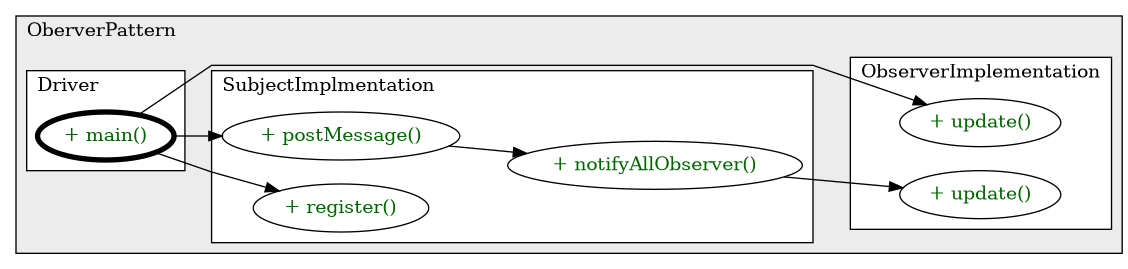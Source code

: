 @startuml

/' diagram meta data start
config=CallConfiguration;
{
  "rootMethod": "OberverPattern.Driver#main(String[])",
  "projectClassification": {
    "searchMode": "OpenProject", // OpenProject, AllProjects
    "includedProjects": "",
    "pathEndKeywords": "*.impl",
    "isClientPath": "",
    "isClientName": "",
    "isTestPath": "",
    "isTestName": "",
    "isMappingPath": "",
    "isMappingName": "",
    "isDataAccessPath": "",
    "isDataAccessName": "",
    "isDataStructurePath": "",
    "isDataStructureName": "",
    "isInterfaceStructuresPath": "",
    "isInterfaceStructuresName": "",
    "isEntryPointPath": "",
    "isEntryPointName": "",
    "treatFinalFieldsAsMandatory": false
  },
  "graphRestriction": {
    "classPackageExcludeFilter": "",
    "classPackageIncludeFilter": "",
    "classNameExcludeFilter": "",
    "classNameIncludeFilter": "",
    "methodNameExcludeFilter": "",
    "methodNameIncludeFilter": "",
    "removeByInheritance": "", // inheritance/annotation based filtering is done in a second step
    "removeByAnnotation": "",
    "removeByClassPackage": "", // cleanup the graph after inheritance/annotation based filtering is done
    "removeByClassName": "",
    "cutMappings": false,
    "cutEnum": true,
    "cutTests": true,
    "cutClient": true,
    "cutDataAccess": true,
    "cutInterfaceStructures": true,
    "cutDataStructures": true,
    "cutGetterAndSetter": true,
    "cutConstructors": true
  },
  "graphTraversal": {
    "forwardDepth": 3,
    "backwardDepth": 3,
    "classPackageExcludeFilter": "",
    "classPackageIncludeFilter": "",
    "classNameExcludeFilter": "",
    "classNameIncludeFilter": "",
    "methodNameExcludeFilter": "",
    "methodNameIncludeFilter": "",
    "hideMappings": false,
    "hideDataStructures": false,
    "hidePrivateMethods": true,
    "hideInterfaceCalls": true, // indirection: implementation -> interface (is hidden) -> implementation
    "onlyShowApplicationEntryPoints": false, // root node is included
    "useMethodCallsForStructureDiagram": "ForwardOnly" // ForwardOnly, BothDirections, No
  },
  "details": {
    "aggregation": "GroupByClass", // ByClass, GroupByClass, None
    "showMethodParametersTypes": false,
    "showMethodParametersNames": false,
    "showMethodReturnType": false,
    "showPackageLevels": 2,
    "showCallOrder": false,
    "edgeMode": "MethodsOnly", // TypesOnly, MethodsOnly, TypesAndMethods, MethodsAndDirectTypeUsage
    "showDetailedClassStructure": false
  },
  "rootClass": "OberverPattern.Driver",
  "extensionCallbackMethod": "" // qualified.class.name#methodName - signature: public static String method(String)
}
diagram meta data end '/



digraph g {
    rankdir="LR"
    splines=polyline
    

'nodes 
subgraph cluster_407307187 { 
   	label=OberverPattern
	labeljust=l
	fillcolor="#ececec"
	style=filled
   
   subgraph cluster_1544432905 { 
   	label=Driver
	labeljust=l
	fillcolor=white
	style=filled
   
   Driver407307187XXXmain1859653459[
	label="+ main()"
	style=filled
	fillcolor=white
	tooltip="Driver

null"
	penwidth=4
	fontcolor=darkgreen
];
} 

subgraph cluster_292656244 { 
   	label=SubjectImplmentation
	labeljust=l
	fillcolor=white
	style=filled
   
   SubjectImplmentation407307187XXXnotifyAllObserver0[
	label="+ notifyAllObserver()"
	style=filled
	fillcolor=white
	tooltip="SubjectImplmentation

null"
	fontcolor=darkgreen
];

SubjectImplmentation407307187XXXpostMessage1808118735[
	label="+ postMessage()"
	style=filled
	fillcolor=white
	tooltip="SubjectImplmentation

null"
	fontcolor=darkgreen
];

SubjectImplmentation407307187XXXregister413251318[
	label="+ register()"
	style=filled
	fillcolor=white
	tooltip="SubjectImplmentation

null"
	fontcolor=darkgreen
];
} 

subgraph cluster_47395063 { 
   	label=ObserverImplementation
	labeljust=l
	fillcolor=white
	style=filled
   
   ObserverImplementation407307187XXXupdate0[
	label="+ update()"
	style=filled
	fillcolor=white
	tooltip="ObserverImplementation

null"
	fontcolor=darkgreen
];

ObserverImplementation407307187XXXupdate1808118735[
	label="+ update()"
	style=filled
	fillcolor=white
	tooltip="ObserverImplementation

null"
	fontcolor=darkgreen
];
} 
} 

'edges    
Driver407307187XXXmain1859653459 -> ObserverImplementation407307187XXXupdate0;
Driver407307187XXXmain1859653459 -> SubjectImplmentation407307187XXXpostMessage1808118735;
Driver407307187XXXmain1859653459 -> SubjectImplmentation407307187XXXregister413251318;
SubjectImplmentation407307187XXXnotifyAllObserver0 -> ObserverImplementation407307187XXXupdate1808118735;
SubjectImplmentation407307187XXXpostMessage1808118735 -> SubjectImplmentation407307187XXXnotifyAllObserver0;
    
}
@enduml
